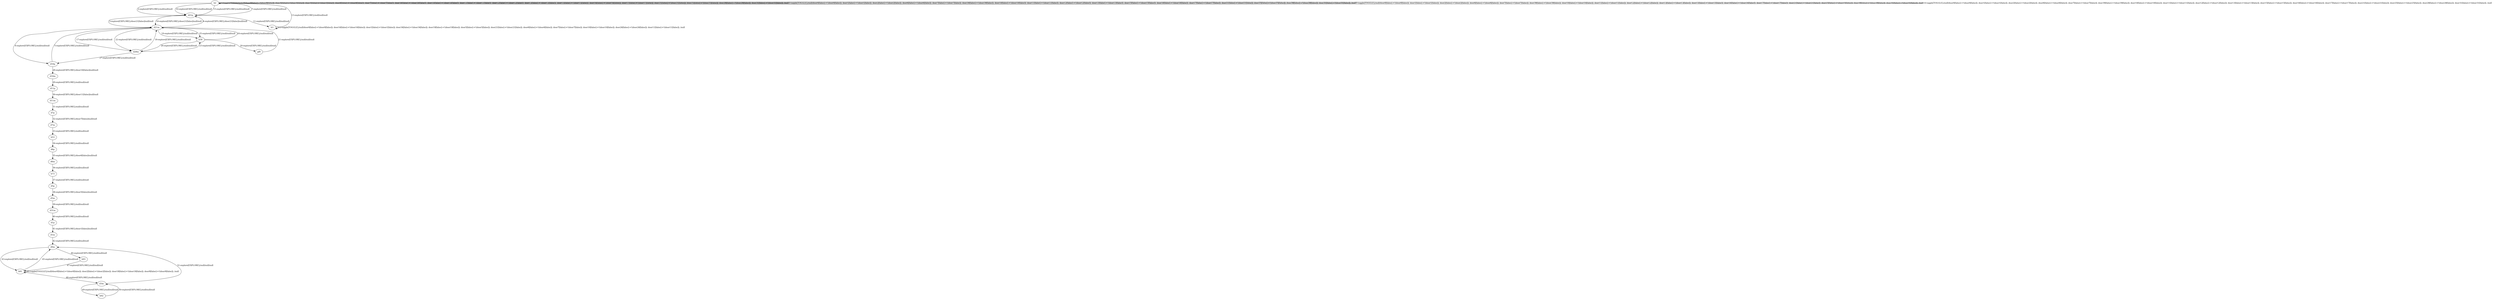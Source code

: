 # Total number of goals covered by this test: 1
# d3m --> d0m

digraph g {
"b2" -> "b2" [label = "1-toggle[TOGGLE];/null/door0[false]:=!(door0[false]); door1[false]:=!(door1[false]); door2[false]:=!(door2[false]); door6[false]:=!(door6[false]); door7[false]:=!(door7[false]); door39[false]:=!(door39[false]); door10[false]:=!(door10[false]); door11[false]:=!(door11[false]); door12[false]:=!(door12[false]); door13[false]:=!(door13[false]); door15[false]:=!(door15[false]); door16[false]:=!(door16[false]); door17[false]:=!(door17[false]); door21[false]:=!(door21[false]); door25[false]:=!(door25[false]); door28[false]:=!(door28[false]); door31[false]:=!(door31[false]); /null"];
"b2" -> "d21p" [label = "2-explore[EXPLORE];/null/null/null"];
"d21p" -> "d21m" [label = "3-explore[EXPLORE];/door21[false]/null/null"];
"d21m" -> "d16p" [label = "4-explore[EXPLORE];/null/null/null"];
"d16p" -> "d21m" [label = "5-explore[EXPLORE];/null/null/null"];
"d21m" -> "d21p" [label = "6-explore[EXPLORE];/door21[false]/null/null"];
"d21p" -> "b2" [label = "7-explore[EXPLORE];/null/null/null"];
"b2" -> "b2" [label = "8-toggle[TOGGLE];/null/door0[false]:=!(door0[false]); door1[false]:=!(door1[false]); door2[false]:=!(door2[false]); door6[false]:=!(door6[false]); door7[false]:=!(door7[false]); door39[false]:=!(door39[false]); door10[false]:=!(door10[false]); door11[false]:=!(door11[false]); door12[false]:=!(door12[false]); door13[false]:=!(door13[false]); door15[false]:=!(door15[false]); door16[false]:=!(door16[false]); door17[false]:=!(door17[false]); door21[false]:=!(door21[false]); door25[false]:=!(door25[false]); door28[false]:=!(door28[false]); door31[false]:=!(door31[false]); /null"];
"b2" -> "b2" [label = "9-toggle[TOGGLE];/null/door0[false]:=!(door0[false]); door1[false]:=!(door1[false]); door2[false]:=!(door2[false]); door6[false]:=!(door6[false]); door7[false]:=!(door7[false]); door39[false]:=!(door39[false]); door10[false]:=!(door10[false]); door11[false]:=!(door11[false]); door12[false]:=!(door12[false]); door13[false]:=!(door13[false]); door15[false]:=!(door15[false]); door16[false]:=!(door16[false]); door17[false]:=!(door17[false]); door21[false]:=!(door21[false]); door25[false]:=!(door25[false]); door28[false]:=!(door28[false]); door31[false]:=!(door31[false]); /null"];
"b2" -> "d21p" [label = "10-explore[EXPLORE];/null/null/null"];
"d21p" -> "b3" [label = "11-explore[EXPLORE];/null/null/null"];
"b3" -> "b3" [label = "12-toggle[TOGGLE];/null/door0[false]:=!(door0[false]); door16[false]:=!(door16[false]); door1[false]:=!(door1[false]); door34[false]:=!(door34[false]); door19[false]:=!(door19[false]); door5[false]:=!(door5[false]); door21[false]:=!(door21[false]); door6[false]:=!(door6[false]); door7[false]:=!(door7[false]); door10[false]:=!(door10[false]); door26[false]:=!(door26[false]); door11[false]:=!(door11[false]); /null"];
"b3" -> "b2" [label = "13-explore[EXPLORE];/null/null/null"];
"b2" -> "b2" [label = "14-toggle[TOGGLE];/null/door0[false]:=!(door0[false]); door1[false]:=!(door1[false]); door2[false]:=!(door2[false]); door6[false]:=!(door6[false]); door7[false]:=!(door7[false]); door39[false]:=!(door39[false]); door10[false]:=!(door10[false]); door11[false]:=!(door11[false]); door12[false]:=!(door12[false]); door13[false]:=!(door13[false]); door15[false]:=!(door15[false]); door16[false]:=!(door16[false]); door17[false]:=!(door17[false]); door21[false]:=!(door21[false]); door25[false]:=!(door25[false]); door28[false]:=!(door28[false]); door31[false]:=!(door31[false]); /null"];
"b2" -> "d21p" [label = "15-explore[EXPLORE];/null/null/null"];
"d21p" -> "d21m" [label = "16-explore[EXPLORE];/door21[false]/null/null"];
"d21m" -> "d28m" [label = "17-explore[EXPLORE];/null/null/null"];
"d28m" -> "d21m" [label = "18-explore[EXPLORE];/null/null/null"];
"d21m" -> "b58" [label = "19-explore[EXPLORE];/null/null/null"];
"b58" -> "gf9" [label = "20-explore[EXPLORE];/null/null/null"];
"gf9" -> "d21m" [label = "21-explore[EXPLORE];/null/null/null"];
"d21m" -> "d28m" [label = "22-explore[EXPLORE];/null/null/null"];
"d28m" -> "b58" [label = "23-explore[EXPLORE];/null/null/null"];
"b58" -> "d21m" [label = "24-explore[EXPLORE];/null/null/null"];
"d21m" -> "b58" [label = "25-explore[EXPLORE];/null/null/null"];
"b58" -> "d28m" [label = "26-explore[EXPLORE];/null/null/null"];
"d28m" -> "d16p" [label = "27-explore[EXPLORE];/null/null/null"];
"d16p" -> "d16m" [label = "28-explore[EXPLORE];/door16[false]/null/null"];
"d16m" -> "d11p" [label = "29-explore[EXPLORE];/null/null/null"];
"d11p" -> "d11m" [label = "30-explore[EXPLORE];/door11[false]/null/null"];
"d11m" -> "d7p" [label = "31-explore[EXPLORE];/null/null/null"];
"d7p" -> "d7m" [label = "32-explore[EXPLORE];/door7[false]/null/null"];
"d7m" -> "b53" [label = "33-explore[EXPLORE];/null/null/null"];
"b53" -> "d6p" [label = "34-explore[EXPLORE];/null/null/null"];
"d6p" -> "d6m" [label = "35-explore[EXPLORE];/door6[false]/null/null"];
"d6m" -> "b73" [label = "36-explore[EXPLORE];/null/null/null"];
"b73" -> "d5p" [label = "37-explore[EXPLORE];/null/null/null"];
"d5p" -> "d5m" [label = "38-explore[EXPLORE];/door5[false]/null/null"];
"d5m" -> "d31m" [label = "39-explore[EXPLORE];/null/null/null"];
"d31m" -> "d1p" [label = "40-explore[EXPLORE];/null/null/null"];
"d1p" -> "d1m" [label = "41-explore[EXPLORE];/door1[false]/null/null"];
"d1m" -> "d0m" [label = "42-explore[EXPLORE];/null/null/null"];
"d0m" -> "b91" [label = "43-explore[EXPLORE];/null/null/null"];
"b91" -> "b91" [label = "44-toggle[TOGGLE];/null/door0[false]:=!(door0[false]); door2[false]:=!(door2[false]); door18[false]:=!(door18[false]); door9[false]:=!(door9[false]); /null"];
"b91" -> "d0m" [label = "45-explore[EXPLORE];/null/null/null"];
"d0m" -> "b93" [label = "46-explore[EXPLORE];/null/null/null"];
"b93" -> "b91" [label = "47-explore[EXPLORE];/null/null/null"];
"b91" -> "d3m" [label = "48-explore[EXPLORE];/null/null/null"];
"d3m" -> "b92" [label = "49-explore[EXPLORE];/null/null/null"];
"b92" -> "d3m" [label = "50-explore[EXPLORE];/null/null/null"];
"d3m" -> "d0m" [label = "51-explore[EXPLORE];/null/null/null"];
}